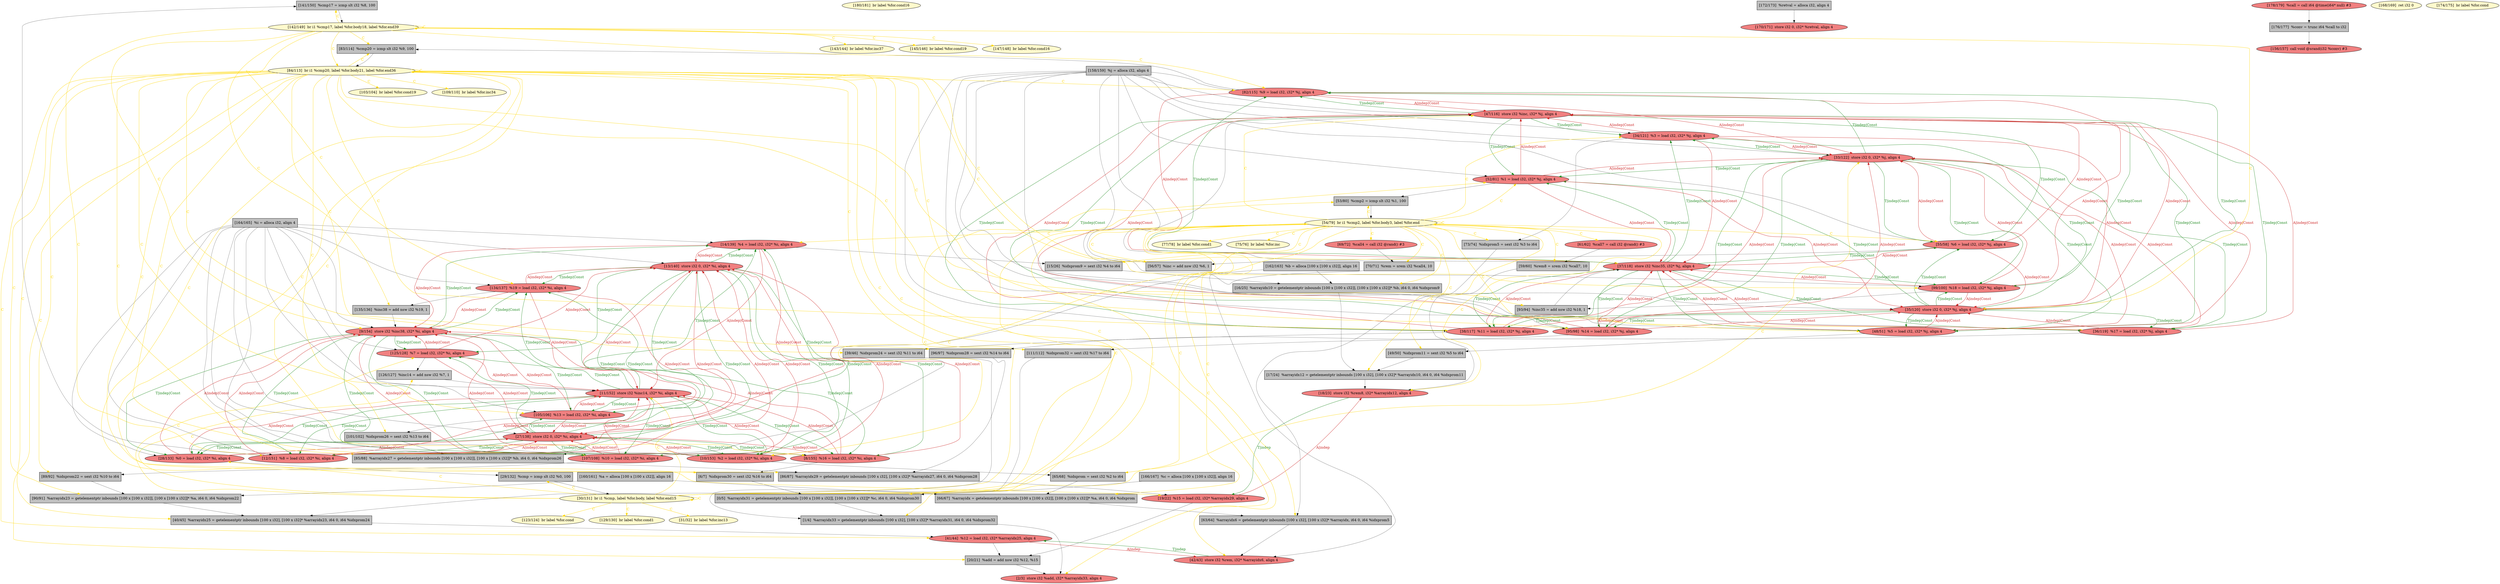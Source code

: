 
digraph G {


node196 [fillcolor=grey,label="[141/150]  %cmp17 = icmp slt i32 %8, 100",shape=rectangle,style=filled ]
node195 [fillcolor=lemonchiffon,label="[180/181]  br label %for.cond16",shape=ellipse,style=filled ]
node194 [fillcolor=lightcoral,label="[13/140]  store i32 0, i32* %i, align 4",shape=ellipse,style=filled ]
node192 [fillcolor=lemonchiffon,label="[123/124]  br label %for.cond",shape=ellipse,style=filled ]
node186 [fillcolor=lemonchiffon,label="[77/78]  br label %for.cond1",shape=ellipse,style=filled ]
node185 [fillcolor=lightcoral,label="[47/116]  store i32 %inc, i32* %j, align 4",shape=ellipse,style=filled ]
node184 [fillcolor=grey,label="[83/114]  %cmp20 = icmp slt i32 %9, 100",shape=rectangle,style=filled ]
node140 [fillcolor=grey,label="[66/67]  %arrayidx = getelementptr inbounds [100 x [100 x i32]], [100 x [100 x i32]]* %a, i64 0, i64 %idxprom",shape=rectangle,style=filled ]
node132 [fillcolor=grey,label="[70/71]  %rem = srem i32 %call4, 10",shape=rectangle,style=filled ]
node160 [fillcolor=grey,label="[15/26]  %idxprom9 = sext i32 %4 to i64",shape=rectangle,style=filled ]
node131 [fillcolor=lightcoral,label="[34/121]  %3 = load i32, i32* %j, align 4",shape=ellipse,style=filled ]
node167 [fillcolor=lightcoral,label="[27/138]  store i32 0, i32* %i, align 4",shape=ellipse,style=filled ]
node127 [fillcolor=grey,label="[90/91]  %arrayidx23 = getelementptr inbounds [100 x [100 x i32]], [100 x [100 x i32]]* %a, i64 0, i64 %idxprom22",shape=rectangle,style=filled ]
node166 [fillcolor=lemonchiffon,label="[30/131]  br i1 %cmp, label %for.body, label %for.end15",shape=ellipse,style=filled ]
node126 [fillcolor=grey,label="[160/161]  %a = alloca [100 x [100 x i32]], align 16",shape=rectangle,style=filled ]
node149 [fillcolor=lightcoral,label="[82/115]  %9 = load i32, i32* %j, align 4",shape=ellipse,style=filled ]
node182 [fillcolor=grey,label="[17/24]  %arrayidx12 = getelementptr inbounds [100 x i32], [100 x i32]* %arrayidx10, i64 0, i64 %idxprom11",shape=rectangle,style=filled ]
node136 [fillcolor=lightcoral,label="[134/137]  %19 = load i32, i32* %i, align 4",shape=ellipse,style=filled ]
node193 [fillcolor=grey,label="[65/68]  %idxprom = sext i32 %2 to i64",shape=rectangle,style=filled ]
node191 [fillcolor=grey,label="[29/132]  %cmp = icmp slt i32 %0, 100",shape=rectangle,style=filled ]
node161 [fillcolor=lightcoral,label="[14/139]  %4 = load i32, i32* %i, align 4",shape=ellipse,style=filled ]
node125 [fillcolor=grey,label="[158/159]  %j = alloca i32, align 4",shape=rectangle,style=filled ]
node189 [fillcolor=lightcoral,label="[11/152]  store i32 %inc14, i32* %i, align 4",shape=ellipse,style=filled ]
node124 [fillcolor=grey,label="[59/60]  %rem8 = srem i32 %call7, 10",shape=rectangle,style=filled ]
node138 [fillcolor=lightcoral,label="[18/23]  store i32 %rem8, i32* %arrayidx12, align 4",shape=ellipse,style=filled ]
node111 [fillcolor=grey,label="[101/102]  %idxprom26 = sext i32 %13 to i64",shape=rectangle,style=filled ]
node135 [fillcolor=lemonchiffon,label="[103/104]  br label %for.cond19",shape=ellipse,style=filled ]
node163 [fillcolor=grey,label="[135/136]  %inc38 = add nsw i32 %19, 1",shape=rectangle,style=filled ]
node110 [fillcolor=grey,label="[85/88]  %arrayidx27 = getelementptr inbounds [100 x [100 x i32]], [100 x [100 x i32]]* %b, i64 0, i64 %idxprom26",shape=rectangle,style=filled ]
node108 [fillcolor=lightcoral,label="[8/155]  %16 = load i32, i32* %i, align 4",shape=ellipse,style=filled ]
node128 [fillcolor=grey,label="[16/25]  %arrayidx10 = getelementptr inbounds [100 x [100 x i32]], [100 x [100 x i32]]* %b, i64 0, i64 %idxprom9",shape=rectangle,style=filled ]
node107 [fillcolor=grey,label="[6/7]  %idxprom30 = sext i32 %16 to i64",shape=rectangle,style=filled ]
node130 [fillcolor=grey,label="[162/163]  %b = alloca [100 x [100 x i32]], align 16",shape=rectangle,style=filled ]
node170 [fillcolor=lightcoral,label="[55/58]  %6 = load i32, i32* %j, align 4",shape=ellipse,style=filled ]
node121 [fillcolor=lightcoral,label="[61/62]  %call7 = call i32 @rand() #3",shape=ellipse,style=filled ]
node173 [fillcolor=grey,label="[39/46]  %idxprom24 = sext i32 %11 to i64",shape=rectangle,style=filled ]
node123 [fillcolor=lightcoral,label="[48/51]  %5 = load i32, i32* %j, align 4",shape=ellipse,style=filled ]
node153 [fillcolor=lemonchiffon,label="[143/144]  br label %for.inc37",shape=ellipse,style=filled ]
node137 [fillcolor=lightcoral,label="[19/22]  %15 = load i32, i32* %arrayidx29, align 4",shape=ellipse,style=filled ]
node114 [fillcolor=lightcoral,label="[38/117]  %11 = load i32, i32* %j, align 4",shape=ellipse,style=filled ]
node115 [fillcolor=lightcoral,label="[28/133]  %0 = load i32, i32* %i, align 4",shape=ellipse,style=filled ]
node133 [fillcolor=grey,label="[56/57]  %inc = add nsw i32 %6, 1",shape=rectangle,style=filled ]
node158 [fillcolor=lightcoral,label="[2/3]  store i32 %add, i32* %arrayidx33, align 4",shape=ellipse,style=filled ]
node112 [fillcolor=lemonchiffon,label="[75/76]  br label %for.inc",shape=ellipse,style=filled ]
node168 [fillcolor=grey,label="[96/97]  %idxprom28 = sext i32 %14 to i64",shape=rectangle,style=filled ]
node188 [fillcolor=grey,label="[126/127]  %inc14 = add nsw i32 %7, 1",shape=rectangle,style=filled ]
node165 [fillcolor=grey,label="[172/173]  %retval = alloca i32, align 4",shape=rectangle,style=filled ]
node120 [fillcolor=lemonchiffon,label="[129/130]  br label %for.cond1",shape=ellipse,style=filled ]
node187 [fillcolor=lemonchiffon,label="[31/32]  br label %for.inc13",shape=ellipse,style=filled ]
node177 [fillcolor=lightcoral,label="[10/153]  %2 = load i32, i32* %i, align 4",shape=ellipse,style=filled ]
node118 [fillcolor=lightcoral,label="[107/108]  %10 = load i32, i32* %i, align 4",shape=ellipse,style=filled ]
node155 [fillcolor=lemonchiffon,label="[142/149]  br i1 %cmp17, label %for.body18, label %for.end39",shape=ellipse,style=filled ]
node119 [fillcolor=lightcoral,label="[156/157]  call void @srand(i32 %conv) #3",shape=ellipse,style=filled ]
node141 [fillcolor=grey,label="[166/167]  %c = alloca [100 x [100 x i32]], align 16",shape=rectangle,style=filled ]
node139 [fillcolor=grey,label="[164/165]  %i = alloca i32, align 4",shape=rectangle,style=filled ]
node142 [fillcolor=lemonchiffon,label="[168/169]  ret i32 0",shape=ellipse,style=filled ]
node162 [fillcolor=grey,label="[73/74]  %idxprom5 = sext i32 %3 to i64",shape=rectangle,style=filled ]
node143 [fillcolor=grey,label="[93/94]  %inc35 = add nsw i32 %18, 1",shape=rectangle,style=filled ]
node144 [fillcolor=grey,label="[1/4]  %arrayidx33 = getelementptr inbounds [100 x i32], [100 x i32]* %arrayidx31, i64 0, i64 %idxprom32",shape=rectangle,style=filled ]
node145 [fillcolor=lightcoral,label="[35/120]  store i32 0, i32* %j, align 4",shape=ellipse,style=filled ]
node190 [fillcolor=grey,label="[111/112]  %idxprom32 = sext i32 %17 to i64",shape=rectangle,style=filled ]
node129 [fillcolor=lemonchiffon,label="[84/113]  br i1 %cmp20, label %for.body21, label %for.end36",shape=ellipse,style=filled ]
node146 [fillcolor=lightcoral,label="[37/118]  store i32 %inc35, i32* %j, align 4",shape=ellipse,style=filled ]
node147 [fillcolor=lightcoral,label="[69/72]  %call4 = call i32 @rand() #3",shape=ellipse,style=filled ]
node148 [fillcolor=lightcoral,label="[42/43]  store i32 %rem, i32* %arrayidx6, align 4",shape=ellipse,style=filled ]
node116 [fillcolor=lightcoral,label="[41/44]  %12 = load i32, i32* %arrayidx25, align 4",shape=ellipse,style=filled ]
node172 [fillcolor=lemonchiffon,label="[145/146]  br label %for.cond19",shape=ellipse,style=filled ]
node150 [fillcolor=grey,label="[89/92]  %idxprom22 = sext i32 %10 to i64",shape=rectangle,style=filled ]
node122 [fillcolor=lightcoral,label="[36/119]  %17 = load i32, i32* %j, align 4",shape=ellipse,style=filled ]
node109 [fillcolor=lightcoral,label="[95/98]  %14 = load i32, i32* %j, align 4",shape=ellipse,style=filled ]
node151 [fillcolor=lightcoral,label="[9/154]  store i32 %inc38, i32* %i, align 4",shape=ellipse,style=filled ]
node156 [fillcolor=grey,label="[86/87]  %arrayidx29 = getelementptr inbounds [100 x i32], [100 x i32]* %arrayidx27, i64 0, i64 %idxprom28",shape=rectangle,style=filled ]
node178 [fillcolor=grey,label="[176/177]  %conv = trunc i64 %call to i32",shape=rectangle,style=filled ]
node152 [fillcolor=lightcoral,label="[99/100]  %18 = load i32, i32* %j, align 4",shape=ellipse,style=filled ]
node117 [fillcolor=grey,label="[20/21]  %add = add nsw i32 %12, %15",shape=rectangle,style=filled ]
node154 [fillcolor=lemonchiffon,label="[109/110]  br label %for.inc34",shape=ellipse,style=filled ]
node157 [fillcolor=lightcoral,label="[170/171]  store i32 0, i32* %retval, align 4",shape=ellipse,style=filled ]
node159 [fillcolor=lemonchiffon,label="[54/79]  br i1 %cmp2, label %for.body3, label %for.end",shape=ellipse,style=filled ]
node164 [fillcolor=lightcoral,label="[52/81]  %1 = load i32, i32* %j, align 4",shape=ellipse,style=filled ]
node176 [fillcolor=lightcoral,label="[12/151]  %8 = load i32, i32* %i, align 4",shape=ellipse,style=filled ]
node174 [fillcolor=lemonchiffon,label="[174/175]  br label %for.cond",shape=ellipse,style=filled ]
node169 [fillcolor=grey,label="[63/64]  %arrayidx6 = getelementptr inbounds [100 x i32], [100 x i32]* %arrayidx, i64 0, i64 %idxprom5",shape=rectangle,style=filled ]
node171 [fillcolor=lightcoral,label="[105/106]  %13 = load i32, i32* %i, align 4",shape=ellipse,style=filled ]
node175 [fillcolor=grey,label="[53/80]  %cmp2 = icmp slt i32 %1, 100",shape=rectangle,style=filled ]
node134 [fillcolor=lemonchiffon,label="[147/148]  br label %for.cond16",shape=ellipse,style=filled ]
node113 [fillcolor=grey,label="[40/45]  %arrayidx25 = getelementptr inbounds [100 x i32], [100 x i32]* %arrayidx23, i64 0, i64 %idxprom24",shape=rectangle,style=filled ]
node179 [fillcolor=lightcoral,label="[33/122]  store i32 0, i32* %j, align 4",shape=ellipse,style=filled ]
node180 [fillcolor=grey,label="[49/50]  %idxprom11 = sext i32 %5 to i64",shape=rectangle,style=filled ]
node106 [fillcolor=grey,label="[0/5]  %arrayidx31 = getelementptr inbounds [100 x [100 x i32]], [100 x [100 x i32]]* %c, i64 0, i64 %idxprom30",shape=rectangle,style=filled ]
node181 [fillcolor=lightcoral,label="[178/179]  %call = call i64 @time(i64* null) #3",shape=ellipse,style=filled ]
node183 [fillcolor=lightcoral,label="[125/128]  %7 = load i32, i32* %i, align 4",shape=ellipse,style=filled ]

node161->node151 [style=solid,color=firebrick3,label="A|indep|Const",penwidth=1.0,fontcolor=firebrick3 ]
node167->node183 [style=solid,color=forestgreen,label="T|indep|Const",penwidth=1.0,fontcolor=forestgreen ]
node114->node145 [style=solid,color=firebrick3,label="A|indep|Const",penwidth=1.0,fontcolor=firebrick3 ]
node145->node109 [style=solid,color=forestgreen,label="T|indep|Const",penwidth=1.0,fontcolor=forestgreen ]
node139->node183 [style=solid,color=black,label="",penwidth=0.5,fontcolor=black ]
node189->node183 [style=solid,color=forestgreen,label="T|indep|Const",penwidth=1.0,fontcolor=forestgreen ]
node183->node189 [style=solid,color=firebrick3,label="A|indep|Const",penwidth=1.0,fontcolor=firebrick3 ]
node179->node149 [style=solid,color=forestgreen,label="T|indep|Const",penwidth=1.0,fontcolor=forestgreen ]
node145->node114 [style=solid,color=forestgreen,label="T|indep|Const",penwidth=1.0,fontcolor=forestgreen ]
node114->node146 [style=solid,color=firebrick3,label="A|indep|Const",penwidth=1.0,fontcolor=firebrick3 ]
node139->node189 [style=solid,color=black,label="",penwidth=0.5,fontcolor=black ]
node164->node179 [style=solid,color=firebrick3,label="A|indep|Const",penwidth=1.0,fontcolor=firebrick3 ]
node179->node122 [style=solid,color=forestgreen,label="T|indep|Const",penwidth=1.0,fontcolor=forestgreen ]
node179->node164 [style=solid,color=forestgreen,label="T|indep|Const",penwidth=1.0,fontcolor=forestgreen ]
node151->node176 [style=solid,color=forestgreen,label="T|indep|Const",penwidth=1.0,fontcolor=forestgreen ]
node109->node185 [style=solid,color=firebrick3,label="A|indep|Const",penwidth=1.0,fontcolor=firebrick3 ]
node131->node145 [style=solid,color=firebrick3,label="A|indep|Const",penwidth=1.0,fontcolor=firebrick3 ]
node145->node131 [style=solid,color=forestgreen,label="T|indep|Const",penwidth=1.0,fontcolor=forestgreen ]
node183->node194 [style=solid,color=firebrick3,label="A|indep|Const",penwidth=1.0,fontcolor=firebrick3 ]
node109->node145 [style=solid,color=firebrick3,label="A|indep|Const",penwidth=1.0,fontcolor=firebrick3 ]
node194->node136 [style=solid,color=forestgreen,label="T|indep|Const",penwidth=1.0,fontcolor=forestgreen ]
node136->node194 [style=solid,color=firebrick3,label="A|indep|Const",penwidth=1.0,fontcolor=firebrick3 ]
node145->node149 [style=solid,color=forestgreen,label="T|indep|Const",penwidth=1.0,fontcolor=forestgreen ]
node118->node151 [style=solid,color=firebrick3,label="A|indep|Const",penwidth=1.0,fontcolor=firebrick3 ]
node151->node118 [style=solid,color=forestgreen,label="T|indep|Const",penwidth=1.0,fontcolor=forestgreen ]
node171->node151 [style=solid,color=firebrick3,label="A|indep|Const",penwidth=1.0,fontcolor=firebrick3 ]
node151->node171 [style=solid,color=forestgreen,label="T|indep|Const",penwidth=1.0,fontcolor=forestgreen ]
node108->node151 [style=solid,color=firebrick3,label="A|indep|Const",penwidth=1.0,fontcolor=firebrick3 ]
node122->node146 [style=solid,color=firebrick3,label="A|indep|Const",penwidth=1.0,fontcolor=firebrick3 ]
node136->node151 [style=solid,color=firebrick3,label="A|indep|Const",penwidth=1.0,fontcolor=firebrick3 ]
node117->node158 [style=solid,color=black,label="",penwidth=0.5,fontcolor=black ]
node137->node117 [style=solid,color=black,label="",penwidth=0.5,fontcolor=black ]
node155->node145 [style=solid,color=gold,label="C",penwidth=1.0,fontcolor=gold ]
node149->node179 [style=solid,color=firebrick3,label="A|indep|Const",penwidth=1.0,fontcolor=firebrick3 ]
node171->node111 [style=solid,color=black,label="",penwidth=0.5,fontcolor=black ]
node179->node152 [style=solid,color=forestgreen,label="T|indep|Const",penwidth=1.0,fontcolor=forestgreen ]
node113->node116 [style=solid,color=black,label="",penwidth=0.5,fontcolor=black ]
node118->node150 [style=solid,color=black,label="",penwidth=0.5,fontcolor=black ]
node151->node161 [style=solid,color=forestgreen,label="T|indep|Const",penwidth=1.0,fontcolor=forestgreen ]
node139->node177 [style=solid,color=black,label="",penwidth=0.5,fontcolor=black ]
node129->node168 [style=solid,color=gold,label="C",penwidth=1.0,fontcolor=gold ]
node185->node109 [style=solid,color=forestgreen,label="T|indep|Const",penwidth=1.0,fontcolor=forestgreen ]
node129->node137 [style=solid,color=gold,label="C",penwidth=1.0,fontcolor=gold ]
node123->node180 [style=solid,color=black,label="",penwidth=0.5,fontcolor=black ]
node176->node189 [style=solid,color=firebrick3,label="A|indep|Const",penwidth=1.0,fontcolor=firebrick3 ]
node149->node145 [style=solid,color=firebrick3,label="A|indep|Const",penwidth=1.0,fontcolor=firebrick3 ]
node152->node143 [style=solid,color=black,label="",penwidth=0.5,fontcolor=black ]
node125->node122 [style=solid,color=black,label="",penwidth=0.5,fontcolor=black ]
node125->node185 [style=solid,color=black,label="",penwidth=0.5,fontcolor=black ]
node194->node183 [style=solid,color=forestgreen,label="T|indep|Const",penwidth=1.0,fontcolor=forestgreen ]
node106->node144 [style=solid,color=black,label="",penwidth=0.5,fontcolor=black ]
node129->node118 [style=solid,color=gold,label="C",penwidth=1.0,fontcolor=gold ]
node125->node123 [style=solid,color=black,label="",penwidth=0.5,fontcolor=black ]
node125->node109 [style=solid,color=black,label="",penwidth=0.5,fontcolor=black ]
node129->node173 [style=solid,color=gold,label="C",penwidth=1.0,fontcolor=gold ]
node125->node114 [style=solid,color=black,label="",penwidth=0.5,fontcolor=black ]
node139->node194 [style=solid,color=black,label="",penwidth=0.5,fontcolor=black ]
node159->node186 [style=solid,color=gold,label="C",penwidth=1.0,fontcolor=gold ]
node140->node169 [style=solid,color=black,label="",penwidth=0.5,fontcolor=black ]
node125->node145 [style=solid,color=black,label="",penwidth=0.5,fontcolor=black ]
node164->node145 [style=solid,color=firebrick3,label="A|indep|Const",penwidth=1.0,fontcolor=firebrick3 ]
node145->node164 [style=solid,color=forestgreen,label="T|indep|Const",penwidth=1.0,fontcolor=forestgreen ]
node116->node148 [style=solid,color=firebrick3,label="A|indep",penwidth=1.0,fontcolor=firebrick3 ]
node125->node179 [style=solid,color=black,label="",penwidth=0.5,fontcolor=black ]
node148->node116 [style=solid,color=forestgreen,label="T|indep",penwidth=1.0,fontcolor=forestgreen ]
node108->node107 [style=solid,color=black,label="",penwidth=0.5,fontcolor=black ]
node139->node118 [style=solid,color=black,label="",penwidth=0.5,fontcolor=black ]
node161->node189 [style=solid,color=firebrick3,label="A|indep|Const",penwidth=1.0,fontcolor=firebrick3 ]
node179->node114 [style=solid,color=forestgreen,label="T|indep|Const",penwidth=1.0,fontcolor=forestgreen ]
node155->node172 [style=solid,color=gold,label="C",penwidth=1.0,fontcolor=gold ]
node185->node152 [style=solid,color=forestgreen,label="T|indep|Const",penwidth=1.0,fontcolor=forestgreen ]
node185->node164 [style=solid,color=forestgreen,label="T|indep|Const",penwidth=1.0,fontcolor=forestgreen ]
node139->node151 [style=solid,color=black,label="",penwidth=0.5,fontcolor=black ]
node166->node115 [style=solid,color=gold,label="C",penwidth=1.0,fontcolor=gold ]
node136->node167 [style=solid,color=firebrick3,label="A|indep|Const",penwidth=1.0,fontcolor=firebrick3 ]
node136->node163 [style=solid,color=black,label="",penwidth=0.5,fontcolor=black ]
node125->node149 [style=solid,color=black,label="",penwidth=0.5,fontcolor=black ]
node107->node106 [style=solid,color=black,label="",penwidth=0.5,fontcolor=black ]
node191->node166 [style=solid,color=black,label="",penwidth=0.5,fontcolor=black ]
node173->node113 [style=solid,color=black,label="",penwidth=0.5,fontcolor=black ]
node125->node164 [style=solid,color=black,label="",penwidth=0.5,fontcolor=black ]
node144->node158 [style=solid,color=black,label="",penwidth=0.5,fontcolor=black ]
node130->node110 [style=solid,color=black,label="",penwidth=0.5,fontcolor=black ]
node122->node190 [style=solid,color=black,label="",penwidth=0.5,fontcolor=black ]
node155->node176 [style=solid,color=gold,label="C",penwidth=1.0,fontcolor=gold ]
node126->node140 [style=solid,color=black,label="",penwidth=0.5,fontcolor=black ]
node163->node151 [style=solid,color=black,label="",penwidth=0.5,fontcolor=black ]
node149->node185 [style=solid,color=firebrick3,label="A|indep|Const",penwidth=1.0,fontcolor=firebrick3 ]
node167->node115 [style=solid,color=forestgreen,label="T|indep|Const",penwidth=1.0,fontcolor=forestgreen ]
node170->node185 [style=solid,color=firebrick3,label="A|indep|Const",penwidth=1.0,fontcolor=firebrick3 ]
node176->node151 [style=solid,color=firebrick3,label="A|indep|Const",penwidth=1.0,fontcolor=firebrick3 ]
node196->node155 [style=solid,color=black,label="",penwidth=0.5,fontcolor=black ]
node109->node146 [style=solid,color=firebrick3,label="A|indep|Const",penwidth=1.0,fontcolor=firebrick3 ]
node170->node179 [style=solid,color=firebrick3,label="A|indep|Const",penwidth=1.0,fontcolor=firebrick3 ]
node131->node185 [style=solid,color=firebrick3,label="A|indep|Const",penwidth=1.0,fontcolor=firebrick3 ]
node145->node170 [style=solid,color=forestgreen,label="T|indep|Const",penwidth=1.0,fontcolor=forestgreen ]
node152->node179 [style=solid,color=firebrick3,label="A|indep|Const",penwidth=1.0,fontcolor=firebrick3 ]
node178->node119 [style=solid,color=black,label="",penwidth=0.5,fontcolor=black ]
node170->node145 [style=solid,color=firebrick3,label="A|indep|Const",penwidth=1.0,fontcolor=firebrick3 ]
node137->node138 [style=solid,color=firebrick3,label="A|indep",penwidth=1.0,fontcolor=firebrick3 ]
node185->node122 [style=solid,color=forestgreen,label="T|indep|Const",penwidth=1.0,fontcolor=forestgreen ]
node188->node189 [style=solid,color=black,label="",penwidth=0.5,fontcolor=black ]
node116->node117 [style=solid,color=black,label="",penwidth=0.5,fontcolor=black ]
node141->node106 [style=solid,color=black,label="",penwidth=0.5,fontcolor=black ]
node193->node140 [style=solid,color=black,label="",penwidth=0.5,fontcolor=black ]
node145->node122 [style=solid,color=forestgreen,label="T|indep|Const",penwidth=1.0,fontcolor=forestgreen ]
node185->node149 [style=solid,color=forestgreen,label="T|indep|Const",penwidth=1.0,fontcolor=forestgreen ]
node161->node160 [style=solid,color=black,label="",penwidth=0.5,fontcolor=black ]
node129->node171 [style=solid,color=gold,label="C",penwidth=1.0,fontcolor=gold ]
node143->node146 [style=solid,color=black,label="",penwidth=0.5,fontcolor=black ]
node185->node114 [style=solid,color=forestgreen,label="T|indep|Const",penwidth=1.0,fontcolor=forestgreen ]
node109->node179 [style=solid,color=firebrick3,label="A|indep|Const",penwidth=1.0,fontcolor=firebrick3 ]
node189->node136 [style=solid,color=forestgreen,label="T|indep|Const",penwidth=1.0,fontcolor=forestgreen ]
node177->node193 [style=solid,color=black,label="",penwidth=0.5,fontcolor=black ]
node185->node170 [style=solid,color=forestgreen,label="T|indep|Const",penwidth=1.0,fontcolor=forestgreen ]
node138->node137 [style=solid,color=forestgreen,label="T|indep",penwidth=1.0,fontcolor=forestgreen ]
node122->node185 [style=solid,color=firebrick3,label="A|indep|Const",penwidth=1.0,fontcolor=firebrick3 ]
node176->node194 [style=solid,color=firebrick3,label="A|indep|Const",penwidth=1.0,fontcolor=firebrick3 ]
node155->node184 [style=solid,color=gold,label="C",penwidth=1.0,fontcolor=gold ]
node164->node146 [style=solid,color=firebrick3,label="A|indep|Const",penwidth=1.0,fontcolor=firebrick3 ]
node179->node131 [style=solid,color=forestgreen,label="T|indep|Const",penwidth=1.0,fontcolor=forestgreen ]
node194->node176 [style=solid,color=forestgreen,label="T|indep|Const",penwidth=1.0,fontcolor=forestgreen ]
node131->node146 [style=solid,color=firebrick3,label="A|indep|Const",penwidth=1.0,fontcolor=firebrick3 ]
node146->node122 [style=solid,color=forestgreen,label="T|indep|Const",penwidth=1.0,fontcolor=forestgreen ]
node146->node123 [style=solid,color=forestgreen,label="T|indep|Const",penwidth=1.0,fontcolor=forestgreen ]
node129->node117 [style=solid,color=gold,label="C",penwidth=1.0,fontcolor=gold ]
node145->node123 [style=solid,color=forestgreen,label="T|indep|Const",penwidth=1.0,fontcolor=forestgreen ]
node151->node177 [style=solid,color=forestgreen,label="T|indep|Const",penwidth=1.0,fontcolor=forestgreen ]
node129->node146 [style=solid,color=gold,label="C",penwidth=1.0,fontcolor=gold ]
node162->node169 [style=solid,color=black,label="",penwidth=0.5,fontcolor=black ]
node129->node135 [style=solid,color=gold,label="C",penwidth=1.0,fontcolor=gold ]
node129->node114 [style=solid,color=gold,label="C",penwidth=1.0,fontcolor=gold ]
node194->node177 [style=solid,color=forestgreen,label="T|indep|Const",penwidth=1.0,fontcolor=forestgreen ]
node159->node193 [style=solid,color=gold,label="C",penwidth=1.0,fontcolor=gold ]
node181->node178 [style=solid,color=black,label="",penwidth=0.5,fontcolor=black ]
node167->node171 [style=solid,color=forestgreen,label="T|indep|Const",penwidth=1.0,fontcolor=forestgreen ]
node131->node179 [style=solid,color=firebrick3,label="A|indep|Const",penwidth=1.0,fontcolor=firebrick3 ]
node183->node188 [style=solid,color=black,label="",penwidth=0.5,fontcolor=black ]
node167->node176 [style=solid,color=forestgreen,label="T|indep|Const",penwidth=1.0,fontcolor=forestgreen ]
node108->node189 [style=solid,color=firebrick3,label="A|indep|Const",penwidth=1.0,fontcolor=firebrick3 ]
node177->node167 [style=solid,color=firebrick3,label="A|indep|Const",penwidth=1.0,fontcolor=firebrick3 ]
node147->node132 [style=solid,color=black,label="",penwidth=0.5,fontcolor=black ]
node160->node128 [style=solid,color=black,label="",penwidth=0.5,fontcolor=black ]
node129->node150 [style=solid,color=gold,label="C",penwidth=1.0,fontcolor=gold ]
node129->node110 [style=solid,color=gold,label="C",penwidth=1.0,fontcolor=gold ]
node122->node145 [style=solid,color=firebrick3,label="A|indep|Const",penwidth=1.0,fontcolor=firebrick3 ]
node176->node196 [style=solid,color=black,label="",penwidth=0.5,fontcolor=black ]
node168->node156 [style=solid,color=black,label="",penwidth=0.5,fontcolor=black ]
node159->node148 [style=solid,color=gold,label="C",penwidth=1.0,fontcolor=gold ]
node159->node123 [style=solid,color=gold,label="C",penwidth=1.0,fontcolor=gold ]
node129->node108 [style=solid,color=gold,label="C",penwidth=1.0,fontcolor=gold ]
node183->node167 [style=solid,color=firebrick3,label="A|indep|Const",penwidth=1.0,fontcolor=firebrick3 ]
node114->node173 [style=solid,color=black,label="",penwidth=0.5,fontcolor=black ]
node129->node106 [style=solid,color=gold,label="C",penwidth=1.0,fontcolor=gold ]
node156->node137 [style=solid,color=black,label="",penwidth=0.5,fontcolor=black ]
node159->node164 [style=solid,color=gold,label="C",penwidth=1.0,fontcolor=gold ]
node159->node185 [style=solid,color=gold,label="C",penwidth=1.0,fontcolor=gold ]
node129->node184 [style=solid,color=gold,label="C",penwidth=1.0,fontcolor=gold ]
node159->node121 [style=solid,color=gold,label="C",penwidth=1.0,fontcolor=gold ]
node132->node148 [style=solid,color=black,label="",penwidth=0.5,fontcolor=black ]
node129->node152 [style=solid,color=gold,label="C",penwidth=1.0,fontcolor=gold ]
node155->node136 [style=solid,color=gold,label="C",penwidth=1.0,fontcolor=gold ]
node129->node113 [style=solid,color=gold,label="C",penwidth=1.0,fontcolor=gold ]
node129->node156 [style=solid,color=gold,label="C",penwidth=1.0,fontcolor=gold ]
node129->node116 [style=solid,color=gold,label="C",penwidth=1.0,fontcolor=gold ]
node159->node132 [style=solid,color=gold,label="C",penwidth=1.0,fontcolor=gold ]
node159->node131 [style=solid,color=gold,label="C",penwidth=1.0,fontcolor=gold ]
node139->node176 [style=solid,color=black,label="",penwidth=0.5,fontcolor=black ]
node159->node182 [style=solid,color=gold,label="C",penwidth=1.0,fontcolor=gold ]
node183->node151 [style=solid,color=firebrick3,label="A|indep|Const",penwidth=1.0,fontcolor=firebrick3 ]
node155->node151 [style=solid,color=gold,label="C",penwidth=1.0,fontcolor=gold ]
node159->node159 [style=solid,color=gold,label="C",penwidth=1.0,fontcolor=gold ]
node123->node145 [style=solid,color=firebrick3,label="A|indep|Const",penwidth=1.0,fontcolor=firebrick3 ]
node161->node194 [style=solid,color=firebrick3,label="A|indep|Const",penwidth=1.0,fontcolor=firebrick3 ]
node129->node190 [style=solid,color=gold,label="C",penwidth=1.0,fontcolor=gold ]
node194->node115 [style=solid,color=forestgreen,label="T|indep|Const",penwidth=1.0,fontcolor=forestgreen ]
node155->node129 [style=solid,color=gold,label="C",penwidth=1.0,fontcolor=gold ]
node155->node163 [style=solid,color=gold,label="C",penwidth=1.0,fontcolor=gold ]
node194->node171 [style=solid,color=forestgreen,label="T|indep|Const",penwidth=1.0,fontcolor=forestgreen ]
node155->node155 [style=solid,color=gold,label="C",penwidth=1.0,fontcolor=gold ]
node149->node146 [style=solid,color=firebrick3,label="A|indep|Const",penwidth=1.0,fontcolor=firebrick3 ]
node149->node184 [style=solid,color=black,label="",penwidth=0.5,fontcolor=black ]
node146->node152 [style=solid,color=forestgreen,label="T|indep|Const",penwidth=1.0,fontcolor=forestgreen ]
node159->node161 [style=solid,color=gold,label="C",penwidth=1.0,fontcolor=gold ]
node133->node185 [style=solid,color=black,label="",penwidth=0.5,fontcolor=black ]
node166->node120 [style=solid,color=gold,label="C",penwidth=1.0,fontcolor=gold ]
node167->node177 [style=solid,color=forestgreen,label="T|indep|Const",penwidth=1.0,fontcolor=forestgreen ]
node136->node189 [style=solid,color=firebrick3,label="A|indep|Const",penwidth=1.0,fontcolor=firebrick3 ]
node166->node175 [style=solid,color=gold,label="C",penwidth=1.0,fontcolor=gold ]
node164->node185 [style=solid,color=firebrick3,label="A|indep|Const",penwidth=1.0,fontcolor=firebrick3 ]
node129->node111 [style=solid,color=gold,label="C",penwidth=1.0,fontcolor=gold ]
node115->node194 [style=solid,color=firebrick3,label="A|indep|Const",penwidth=1.0,fontcolor=firebrick3 ]
node125->node170 [style=solid,color=black,label="",penwidth=0.5,fontcolor=black ]
node115->node167 [style=solid,color=firebrick3,label="A|indep|Const",penwidth=1.0,fontcolor=firebrick3 ]
node166->node166 [style=solid,color=gold,label="C",penwidth=1.0,fontcolor=gold ]
node166->node179 [style=solid,color=gold,label="C",penwidth=1.0,fontcolor=gold ]
node179->node109 [style=solid,color=forestgreen,label="T|indep|Const",penwidth=1.0,fontcolor=forestgreen ]
node159->node170 [style=solid,color=gold,label="C",penwidth=1.0,fontcolor=gold ]
node194->node108 [style=solid,color=forestgreen,label="T|indep|Const",penwidth=1.0,fontcolor=forestgreen ]
node169->node148 [style=solid,color=black,label="",penwidth=0.5,fontcolor=black ]
node115->node151 [style=solid,color=firebrick3,label="A|indep|Const",penwidth=1.0,fontcolor=firebrick3 ]
node114->node179 [style=solid,color=firebrick3,label="A|indep|Const",penwidth=1.0,fontcolor=firebrick3 ]
node155->node149 [style=solid,color=gold,label="C",penwidth=1.0,fontcolor=gold ]
node175->node159 [style=solid,color=black,label="",penwidth=0.5,fontcolor=black ]
node159->node147 [style=solid,color=gold,label="C",penwidth=1.0,fontcolor=gold ]
node129->node149 [style=solid,color=gold,label="C",penwidth=1.0,fontcolor=gold ]
node108->node194 [style=solid,color=firebrick3,label="A|indep|Const",penwidth=1.0,fontcolor=firebrick3 ]
node177->node151 [style=solid,color=firebrick3,label="A|indep|Const",penwidth=1.0,fontcolor=firebrick3 ]
node126->node127 [style=solid,color=black,label="",penwidth=0.5,fontcolor=black ]
node159->node162 [style=solid,color=gold,label="C",penwidth=1.0,fontcolor=gold ]
node190->node144 [style=solid,color=black,label="",penwidth=0.5,fontcolor=black ]
node131->node162 [style=solid,color=black,label="",penwidth=0.5,fontcolor=black ]
node189->node171 [style=solid,color=forestgreen,label="T|indep|Const",penwidth=1.0,fontcolor=forestgreen ]
node166->node187 [style=solid,color=gold,label="C",penwidth=1.0,fontcolor=gold ]
node159->node140 [style=solid,color=gold,label="C",penwidth=1.0,fontcolor=gold ]
node139->node167 [style=solid,color=black,label="",penwidth=0.5,fontcolor=black ]
node179->node170 [style=solid,color=forestgreen,label="T|indep|Const",penwidth=1.0,fontcolor=forestgreen ]
node159->node128 [style=solid,color=gold,label="C",penwidth=1.0,fontcolor=gold ]
node146->node149 [style=solid,color=forestgreen,label="T|indep|Const",penwidth=1.0,fontcolor=forestgreen ]
node155->node134 [style=solid,color=gold,label="C",penwidth=1.0,fontcolor=gold ]
node123->node146 [style=solid,color=firebrick3,label="A|indep|Const",penwidth=1.0,fontcolor=firebrick3 ]
node159->node177 [style=solid,color=gold,label="C",penwidth=1.0,fontcolor=gold ]
node114->node185 [style=solid,color=firebrick3,label="A|indep|Const",penwidth=1.0,fontcolor=firebrick3 ]
node159->node169 [style=solid,color=gold,label="C",penwidth=1.0,fontcolor=gold ]
node159->node133 [style=solid,color=gold,label="C",penwidth=1.0,fontcolor=gold ]
node122->node179 [style=solid,color=firebrick3,label="A|indep|Const",penwidth=1.0,fontcolor=firebrick3 ]
node159->node180 [style=solid,color=gold,label="C",penwidth=1.0,fontcolor=gold ]
node108->node167 [style=solid,color=firebrick3,label="A|indep|Const",penwidth=1.0,fontcolor=firebrick3 ]
node166->node192 [style=solid,color=gold,label="C",penwidth=1.0,fontcolor=gold ]
node166->node189 [style=solid,color=gold,label="C",penwidth=1.0,fontcolor=gold ]
node185->node123 [style=solid,color=forestgreen,label="T|indep|Const",penwidth=1.0,fontcolor=forestgreen ]
node129->node129 [style=solid,color=gold,label="C",penwidth=1.0,fontcolor=gold ]
node166->node188 [style=solid,color=gold,label="C",penwidth=1.0,fontcolor=gold ]
node123->node185 [style=solid,color=firebrick3,label="A|indep|Const",penwidth=1.0,fontcolor=firebrick3 ]
node167->node118 [style=solid,color=forestgreen,label="T|indep|Const",penwidth=1.0,fontcolor=forestgreen ]
node146->node170 [style=solid,color=forestgreen,label="T|indep|Const",penwidth=1.0,fontcolor=forestgreen ]
node118->node167 [style=solid,color=firebrick3,label="A|indep|Const",penwidth=1.0,fontcolor=firebrick3 ]
node167->node136 [style=solid,color=forestgreen,label="T|indep|Const",penwidth=1.0,fontcolor=forestgreen ]
node171->node189 [style=solid,color=firebrick3,label="A|indep|Const",penwidth=1.0,fontcolor=firebrick3 ]
node118->node189 [style=solid,color=firebrick3,label="A|indep|Const",penwidth=1.0,fontcolor=firebrick3 ]
node159->node124 [style=solid,color=gold,label="C",penwidth=1.0,fontcolor=gold ]
node189->node115 [style=solid,color=forestgreen,label="T|indep|Const",penwidth=1.0,fontcolor=forestgreen ]
node151->node108 [style=solid,color=forestgreen,label="T|indep|Const",penwidth=1.0,fontcolor=forestgreen ]
node115->node189 [style=solid,color=firebrick3,label="A|indep|Const",penwidth=1.0,fontcolor=firebrick3 ]
node129->node143 [style=solid,color=gold,label="C",penwidth=1.0,fontcolor=gold ]
node167->node108 [style=solid,color=forestgreen,label="T|indep|Const",penwidth=1.0,fontcolor=forestgreen ]
node151->node136 [style=solid,color=forestgreen,label="T|indep|Const",penwidth=1.0,fontcolor=forestgreen ]
node123->node179 [style=solid,color=firebrick3,label="A|indep|Const",penwidth=1.0,fontcolor=firebrick3 ]
node185->node131 [style=solid,color=forestgreen,label="T|indep|Const",penwidth=1.0,fontcolor=forestgreen ]
node109->node168 [style=solid,color=black,label="",penwidth=0.5,fontcolor=black ]
node189->node108 [style=solid,color=forestgreen,label="T|indep|Const",penwidth=1.0,fontcolor=forestgreen ]
node179->node123 [style=solid,color=forestgreen,label="T|indep|Const",penwidth=1.0,fontcolor=forestgreen ]
node115->node191 [style=solid,color=black,label="",penwidth=0.5,fontcolor=black ]
node171->node167 [style=solid,color=firebrick3,label="A|indep|Const",penwidth=1.0,fontcolor=firebrick3 ]
node194->node118 [style=solid,color=forestgreen,label="T|indep|Const",penwidth=1.0,fontcolor=forestgreen ]
node118->node194 [style=solid,color=firebrick3,label="A|indep|Const",penwidth=1.0,fontcolor=firebrick3 ]
node177->node194 [style=solid,color=firebrick3,label="A|indep|Const",penwidth=1.0,fontcolor=firebrick3 ]
node155->node196 [style=solid,color=gold,label="C",penwidth=1.0,fontcolor=gold ]
node170->node133 [style=solid,color=black,label="",penwidth=0.5,fontcolor=black ]
node159->node175 [style=solid,color=gold,label="C",penwidth=1.0,fontcolor=gold ]
node182->node138 [style=solid,color=black,label="",penwidth=0.5,fontcolor=black ]
node129->node109 [style=solid,color=gold,label="C",penwidth=1.0,fontcolor=gold ]
node129->node154 [style=solid,color=gold,label="C",penwidth=1.0,fontcolor=gold ]
node184->node129 [style=solid,color=black,label="",penwidth=0.5,fontcolor=black ]
node121->node124 [style=solid,color=black,label="",penwidth=0.5,fontcolor=black ]
node146->node131 [style=solid,color=forestgreen,label="T|indep|Const",penwidth=1.0,fontcolor=forestgreen ]
node165->node157 [style=solid,color=black,label="",penwidth=0.5,fontcolor=black ]
node194->node161 [style=solid,color=forestgreen,label="T|indep|Const",penwidth=1.0,fontcolor=forestgreen ]
node189->node161 [style=solid,color=forestgreen,label="T|indep|Const",penwidth=1.0,fontcolor=forestgreen ]
node161->node167 [style=solid,color=firebrick3,label="A|indep|Const",penwidth=1.0,fontcolor=firebrick3 ]
node110->node156 [style=solid,color=black,label="",penwidth=0.5,fontcolor=black ]
node166->node191 [style=solid,color=gold,label="C",penwidth=1.0,fontcolor=gold ]
node189->node118 [style=solid,color=forestgreen,label="T|indep|Const",penwidth=1.0,fontcolor=forestgreen ]
node127->node113 [style=solid,color=black,label="",penwidth=0.5,fontcolor=black ]
node166->node159 [style=solid,color=gold,label="C",penwidth=1.0,fontcolor=gold ]
node152->node146 [style=solid,color=firebrick3,label="A|indep|Const",penwidth=1.0,fontcolor=firebrick3 ]
node129->node144 [style=solid,color=gold,label="C",penwidth=1.0,fontcolor=gold ]
node139->node108 [style=solid,color=black,label="",penwidth=0.5,fontcolor=black ]
node166->node164 [style=solid,color=gold,label="C",penwidth=1.0,fontcolor=gold ]
node189->node176 [style=solid,color=forestgreen,label="T|indep|Const",penwidth=1.0,fontcolor=forestgreen ]
node129->node127 [style=solid,color=gold,label="C",penwidth=1.0,fontcolor=gold ]
node124->node138 [style=solid,color=black,label="",penwidth=0.5,fontcolor=black ]
node166->node183 [style=solid,color=gold,label="C",penwidth=1.0,fontcolor=gold ]
node164->node175 [style=solid,color=black,label="",penwidth=0.5,fontcolor=black ]
node139->node161 [style=solid,color=black,label="",penwidth=0.5,fontcolor=black ]
node170->node146 [style=solid,color=firebrick3,label="A|indep|Const",penwidth=1.0,fontcolor=firebrick3 ]
node146->node164 [style=solid,color=forestgreen,label="T|indep|Const",penwidth=1.0,fontcolor=forestgreen ]
node177->node189 [style=solid,color=firebrick3,label="A|indep|Const",penwidth=1.0,fontcolor=firebrick3 ]
node151->node115 [style=solid,color=forestgreen,label="T|indep|Const",penwidth=1.0,fontcolor=forestgreen ]
node189->node177 [style=solid,color=forestgreen,label="T|indep|Const",penwidth=1.0,fontcolor=forestgreen ]
node146->node114 [style=solid,color=forestgreen,label="T|indep|Const",penwidth=1.0,fontcolor=forestgreen ]
node146->node109 [style=solid,color=forestgreen,label="T|indep|Const",penwidth=1.0,fontcolor=forestgreen ]
node155->node153 [style=solid,color=gold,label="C",penwidth=1.0,fontcolor=gold ]
node125->node131 [style=solid,color=black,label="",penwidth=0.5,fontcolor=black ]
node128->node182 [style=solid,color=black,label="",penwidth=0.5,fontcolor=black ]
node139->node115 [style=solid,color=black,label="",penwidth=0.5,fontcolor=black ]
node129->node158 [style=solid,color=gold,label="C",penwidth=1.0,fontcolor=gold ]
node125->node152 [style=solid,color=black,label="",penwidth=0.5,fontcolor=black ]
node130->node128 [style=solid,color=black,label="",penwidth=0.5,fontcolor=black ]
node111->node110 [style=solid,color=black,label="",penwidth=0.5,fontcolor=black ]
node129->node122 [style=solid,color=gold,label="C",penwidth=1.0,fontcolor=gold ]
node171->node194 [style=solid,color=firebrick3,label="A|indep|Const",penwidth=1.0,fontcolor=firebrick3 ]
node180->node182 [style=solid,color=black,label="",penwidth=0.5,fontcolor=black ]
node150->node127 [style=solid,color=black,label="",penwidth=0.5,fontcolor=black ]
node167->node161 [style=solid,color=forestgreen,label="T|indep|Const",penwidth=1.0,fontcolor=forestgreen ]
node152->node145 [style=solid,color=firebrick3,label="A|indep|Const",penwidth=1.0,fontcolor=firebrick3 ]
node129->node107 [style=solid,color=gold,label="C",penwidth=1.0,fontcolor=gold ]
node145->node152 [style=solid,color=forestgreen,label="T|indep|Const",penwidth=1.0,fontcolor=forestgreen ]
node176->node167 [style=solid,color=firebrick3,label="A|indep|Const",penwidth=1.0,fontcolor=firebrick3 ]
node159->node138 [style=solid,color=gold,label="C",penwidth=1.0,fontcolor=gold ]
node159->node160 [style=solid,color=gold,label="C",penwidth=1.0,fontcolor=gold ]
node125->node146 [style=solid,color=black,label="",penwidth=0.5,fontcolor=black ]
node139->node136 [style=solid,color=black,label="",penwidth=0.5,fontcolor=black ]
node152->node185 [style=solid,color=firebrick3,label="A|indep|Const",penwidth=1.0,fontcolor=firebrick3 ]
node151->node183 [style=solid,color=forestgreen,label="T|indep|Const",penwidth=1.0,fontcolor=forestgreen ]
node139->node171 [style=solid,color=black,label="",penwidth=0.5,fontcolor=black ]
node159->node112 [style=solid,color=gold,label="C",penwidth=1.0,fontcolor=gold ]


}
